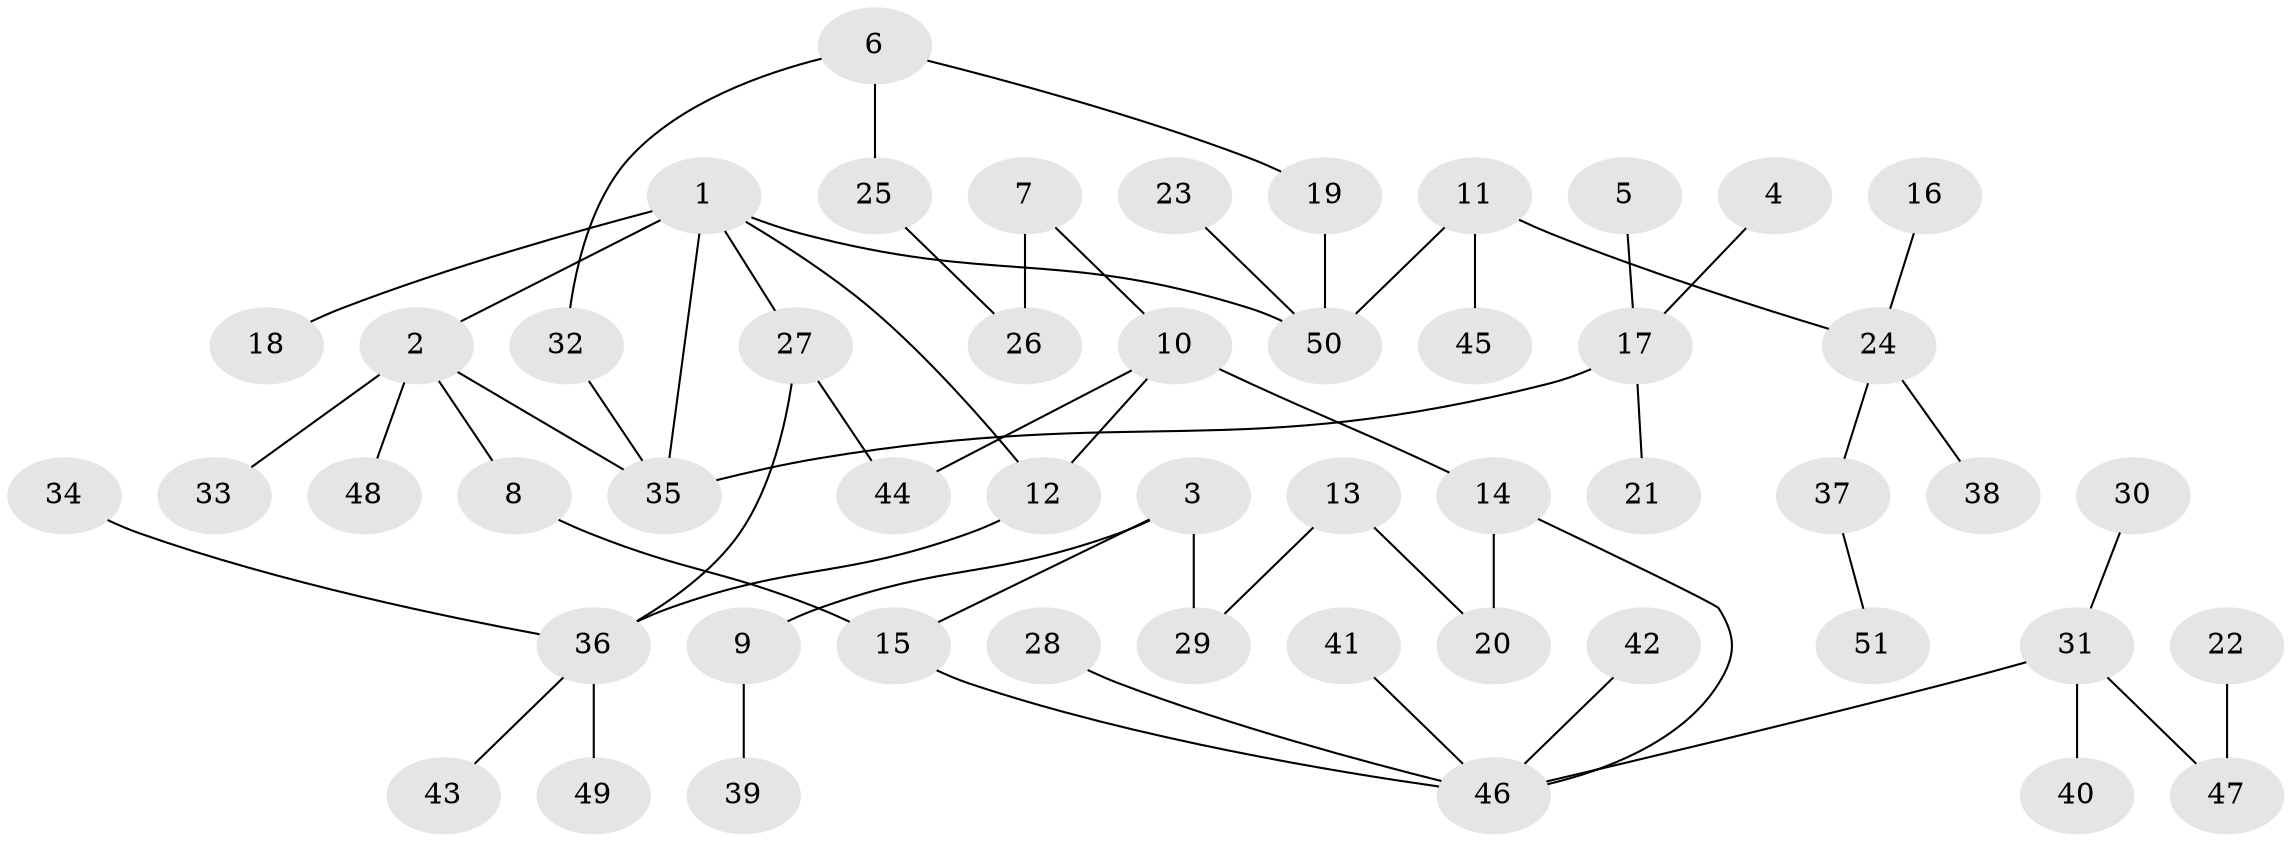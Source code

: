 // original degree distribution, {3: 0.12745098039215685, 5: 0.049019607843137254, 6: 0.0196078431372549, 4: 0.06862745098039216, 7: 0.0196078431372549, 1: 0.45098039215686275, 2: 0.2647058823529412}
// Generated by graph-tools (version 1.1) at 2025/01/03/09/25 03:01:06]
// undirected, 51 vertices, 57 edges
graph export_dot {
graph [start="1"]
  node [color=gray90,style=filled];
  1;
  2;
  3;
  4;
  5;
  6;
  7;
  8;
  9;
  10;
  11;
  12;
  13;
  14;
  15;
  16;
  17;
  18;
  19;
  20;
  21;
  22;
  23;
  24;
  25;
  26;
  27;
  28;
  29;
  30;
  31;
  32;
  33;
  34;
  35;
  36;
  37;
  38;
  39;
  40;
  41;
  42;
  43;
  44;
  45;
  46;
  47;
  48;
  49;
  50;
  51;
  1 -- 2 [weight=1.0];
  1 -- 12 [weight=1.0];
  1 -- 18 [weight=1.0];
  1 -- 27 [weight=1.0];
  1 -- 35 [weight=1.0];
  1 -- 50 [weight=1.0];
  2 -- 8 [weight=1.0];
  2 -- 33 [weight=1.0];
  2 -- 35 [weight=1.0];
  2 -- 48 [weight=1.0];
  3 -- 9 [weight=1.0];
  3 -- 15 [weight=1.0];
  3 -- 29 [weight=1.0];
  4 -- 17 [weight=1.0];
  5 -- 17 [weight=1.0];
  6 -- 19 [weight=1.0];
  6 -- 25 [weight=1.0];
  6 -- 32 [weight=1.0];
  7 -- 10 [weight=1.0];
  7 -- 26 [weight=1.0];
  8 -- 15 [weight=1.0];
  9 -- 39 [weight=1.0];
  10 -- 12 [weight=1.0];
  10 -- 14 [weight=1.0];
  10 -- 44 [weight=1.0];
  11 -- 24 [weight=1.0];
  11 -- 45 [weight=1.0];
  11 -- 50 [weight=1.0];
  12 -- 36 [weight=1.0];
  13 -- 20 [weight=1.0];
  13 -- 29 [weight=1.0];
  14 -- 20 [weight=1.0];
  14 -- 46 [weight=1.0];
  15 -- 46 [weight=1.0];
  16 -- 24 [weight=1.0];
  17 -- 21 [weight=1.0];
  17 -- 35 [weight=1.0];
  19 -- 50 [weight=1.0];
  22 -- 47 [weight=1.0];
  23 -- 50 [weight=1.0];
  24 -- 37 [weight=1.0];
  24 -- 38 [weight=1.0];
  25 -- 26 [weight=1.0];
  27 -- 36 [weight=1.0];
  27 -- 44 [weight=1.0];
  28 -- 46 [weight=1.0];
  30 -- 31 [weight=1.0];
  31 -- 40 [weight=1.0];
  31 -- 46 [weight=1.0];
  31 -- 47 [weight=1.0];
  32 -- 35 [weight=1.0];
  34 -- 36 [weight=1.0];
  36 -- 43 [weight=1.0];
  36 -- 49 [weight=1.0];
  37 -- 51 [weight=1.0];
  41 -- 46 [weight=1.0];
  42 -- 46 [weight=1.0];
}
